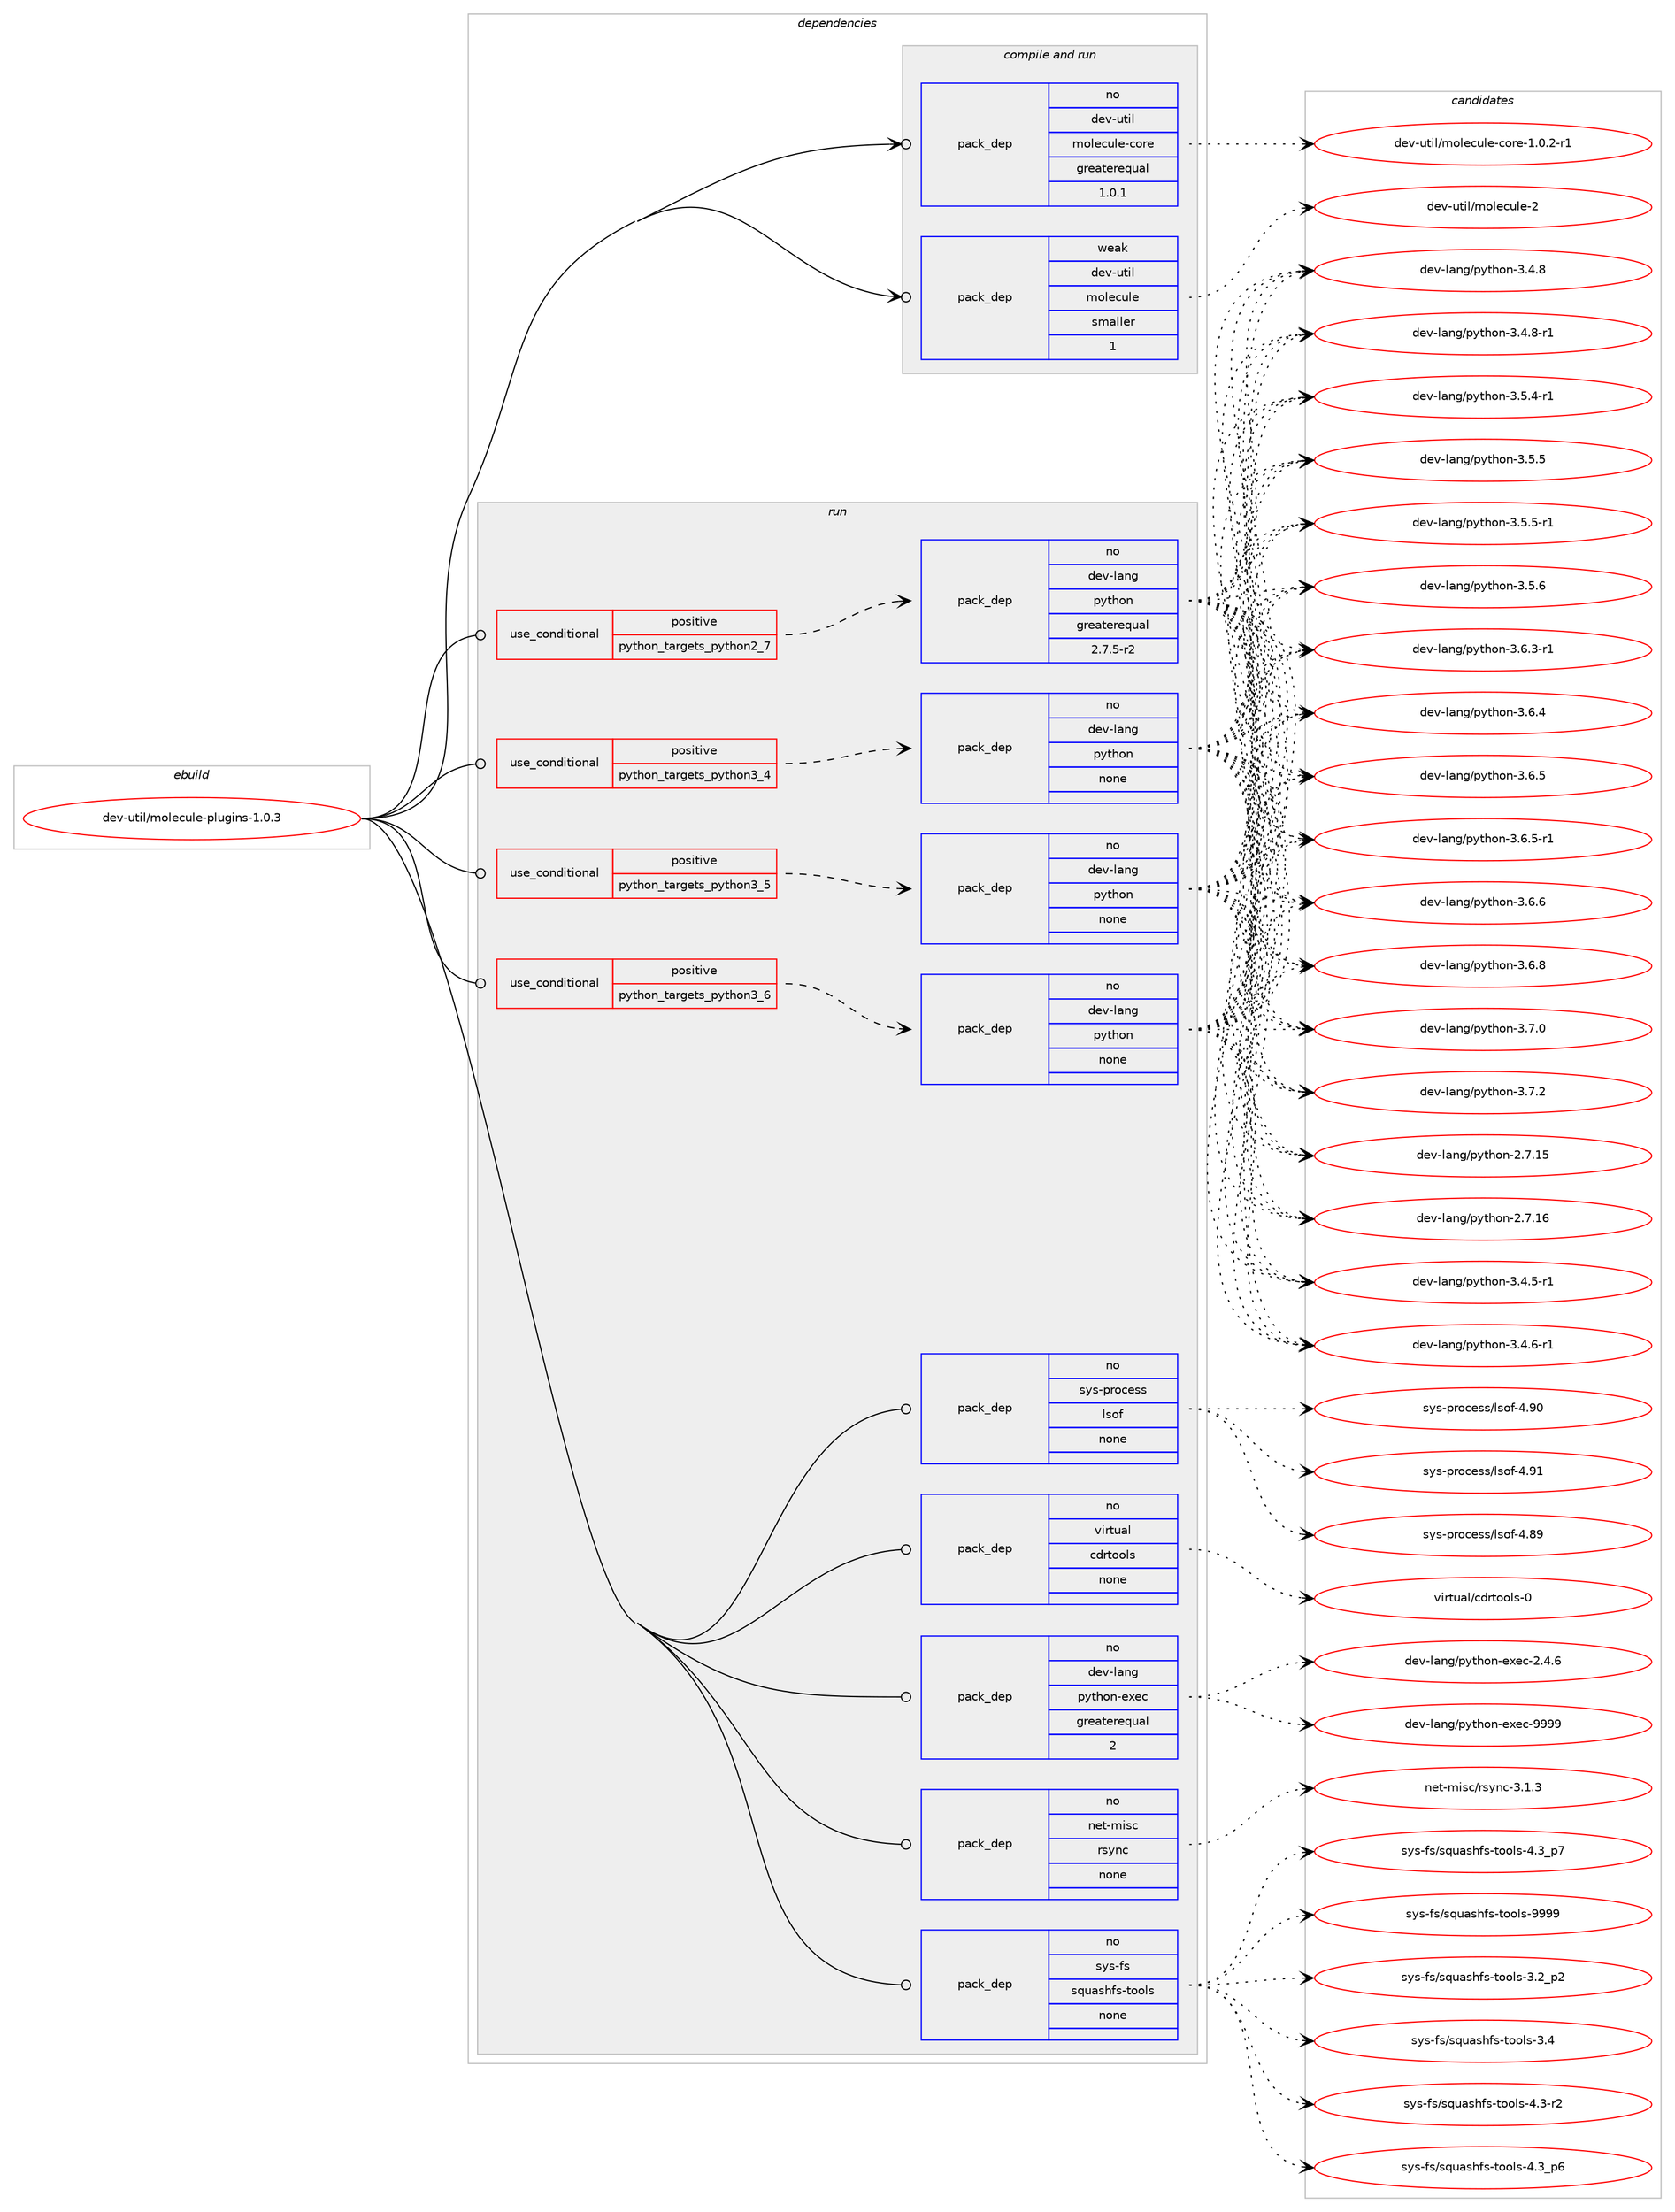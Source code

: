 digraph prolog {

# *************
# Graph options
# *************

newrank=true;
concentrate=true;
compound=true;
graph [rankdir=LR,fontname=Helvetica,fontsize=10,ranksep=1.5];#, ranksep=2.5, nodesep=0.2];
edge  [arrowhead=vee];
node  [fontname=Helvetica,fontsize=10];

# **********
# The ebuild
# **********

subgraph cluster_leftcol {
color=gray;
rank=same;
label=<<i>ebuild</i>>;
id [label="dev-util/molecule-plugins-1.0.3", color=red, width=4, href="../dev-util/molecule-plugins-1.0.3.svg"];
}

# ****************
# The dependencies
# ****************

subgraph cluster_midcol {
color=gray;
label=<<i>dependencies</i>>;
subgraph cluster_compile {
fillcolor="#eeeeee";
style=filled;
label=<<i>compile</i>>;
}
subgraph cluster_compileandrun {
fillcolor="#eeeeee";
style=filled;
label=<<i>compile and run</i>>;
subgraph pack1099200 {
dependency1547631 [label=<<TABLE BORDER="0" CELLBORDER="1" CELLSPACING="0" CELLPADDING="4" WIDTH="220"><TR><TD ROWSPAN="6" CELLPADDING="30">pack_dep</TD></TR><TR><TD WIDTH="110">no</TD></TR><TR><TD>dev-util</TD></TR><TR><TD>molecule-core</TD></TR><TR><TD>greaterequal</TD></TR><TR><TD>1.0.1</TD></TR></TABLE>>, shape=none, color=blue];
}
id:e -> dependency1547631:w [weight=20,style="solid",arrowhead="odotvee"];
subgraph pack1099201 {
dependency1547632 [label=<<TABLE BORDER="0" CELLBORDER="1" CELLSPACING="0" CELLPADDING="4" WIDTH="220"><TR><TD ROWSPAN="6" CELLPADDING="30">pack_dep</TD></TR><TR><TD WIDTH="110">weak</TD></TR><TR><TD>dev-util</TD></TR><TR><TD>molecule</TD></TR><TR><TD>smaller</TD></TR><TR><TD>1</TD></TR></TABLE>>, shape=none, color=blue];
}
id:e -> dependency1547632:w [weight=20,style="solid",arrowhead="odotvee"];
}
subgraph cluster_run {
fillcolor="#eeeeee";
style=filled;
label=<<i>run</i>>;
subgraph cond424744 {
dependency1547633 [label=<<TABLE BORDER="0" CELLBORDER="1" CELLSPACING="0" CELLPADDING="4"><TR><TD ROWSPAN="3" CELLPADDING="10">use_conditional</TD></TR><TR><TD>positive</TD></TR><TR><TD>python_targets_python2_7</TD></TR></TABLE>>, shape=none, color=red];
subgraph pack1099202 {
dependency1547634 [label=<<TABLE BORDER="0" CELLBORDER="1" CELLSPACING="0" CELLPADDING="4" WIDTH="220"><TR><TD ROWSPAN="6" CELLPADDING="30">pack_dep</TD></TR><TR><TD WIDTH="110">no</TD></TR><TR><TD>dev-lang</TD></TR><TR><TD>python</TD></TR><TR><TD>greaterequal</TD></TR><TR><TD>2.7.5-r2</TD></TR></TABLE>>, shape=none, color=blue];
}
dependency1547633:e -> dependency1547634:w [weight=20,style="dashed",arrowhead="vee"];
}
id:e -> dependency1547633:w [weight=20,style="solid",arrowhead="odot"];
subgraph cond424745 {
dependency1547635 [label=<<TABLE BORDER="0" CELLBORDER="1" CELLSPACING="0" CELLPADDING="4"><TR><TD ROWSPAN="3" CELLPADDING="10">use_conditional</TD></TR><TR><TD>positive</TD></TR><TR><TD>python_targets_python3_4</TD></TR></TABLE>>, shape=none, color=red];
subgraph pack1099203 {
dependency1547636 [label=<<TABLE BORDER="0" CELLBORDER="1" CELLSPACING="0" CELLPADDING="4" WIDTH="220"><TR><TD ROWSPAN="6" CELLPADDING="30">pack_dep</TD></TR><TR><TD WIDTH="110">no</TD></TR><TR><TD>dev-lang</TD></TR><TR><TD>python</TD></TR><TR><TD>none</TD></TR><TR><TD></TD></TR></TABLE>>, shape=none, color=blue];
}
dependency1547635:e -> dependency1547636:w [weight=20,style="dashed",arrowhead="vee"];
}
id:e -> dependency1547635:w [weight=20,style="solid",arrowhead="odot"];
subgraph cond424746 {
dependency1547637 [label=<<TABLE BORDER="0" CELLBORDER="1" CELLSPACING="0" CELLPADDING="4"><TR><TD ROWSPAN="3" CELLPADDING="10">use_conditional</TD></TR><TR><TD>positive</TD></TR><TR><TD>python_targets_python3_5</TD></TR></TABLE>>, shape=none, color=red];
subgraph pack1099204 {
dependency1547638 [label=<<TABLE BORDER="0" CELLBORDER="1" CELLSPACING="0" CELLPADDING="4" WIDTH="220"><TR><TD ROWSPAN="6" CELLPADDING="30">pack_dep</TD></TR><TR><TD WIDTH="110">no</TD></TR><TR><TD>dev-lang</TD></TR><TR><TD>python</TD></TR><TR><TD>none</TD></TR><TR><TD></TD></TR></TABLE>>, shape=none, color=blue];
}
dependency1547637:e -> dependency1547638:w [weight=20,style="dashed",arrowhead="vee"];
}
id:e -> dependency1547637:w [weight=20,style="solid",arrowhead="odot"];
subgraph cond424747 {
dependency1547639 [label=<<TABLE BORDER="0" CELLBORDER="1" CELLSPACING="0" CELLPADDING="4"><TR><TD ROWSPAN="3" CELLPADDING="10">use_conditional</TD></TR><TR><TD>positive</TD></TR><TR><TD>python_targets_python3_6</TD></TR></TABLE>>, shape=none, color=red];
subgraph pack1099205 {
dependency1547640 [label=<<TABLE BORDER="0" CELLBORDER="1" CELLSPACING="0" CELLPADDING="4" WIDTH="220"><TR><TD ROWSPAN="6" CELLPADDING="30">pack_dep</TD></TR><TR><TD WIDTH="110">no</TD></TR><TR><TD>dev-lang</TD></TR><TR><TD>python</TD></TR><TR><TD>none</TD></TR><TR><TD></TD></TR></TABLE>>, shape=none, color=blue];
}
dependency1547639:e -> dependency1547640:w [weight=20,style="dashed",arrowhead="vee"];
}
id:e -> dependency1547639:w [weight=20,style="solid",arrowhead="odot"];
subgraph pack1099206 {
dependency1547641 [label=<<TABLE BORDER="0" CELLBORDER="1" CELLSPACING="0" CELLPADDING="4" WIDTH="220"><TR><TD ROWSPAN="6" CELLPADDING="30">pack_dep</TD></TR><TR><TD WIDTH="110">no</TD></TR><TR><TD>dev-lang</TD></TR><TR><TD>python-exec</TD></TR><TR><TD>greaterequal</TD></TR><TR><TD>2</TD></TR></TABLE>>, shape=none, color=blue];
}
id:e -> dependency1547641:w [weight=20,style="solid",arrowhead="odot"];
subgraph pack1099207 {
dependency1547642 [label=<<TABLE BORDER="0" CELLBORDER="1" CELLSPACING="0" CELLPADDING="4" WIDTH="220"><TR><TD ROWSPAN="6" CELLPADDING="30">pack_dep</TD></TR><TR><TD WIDTH="110">no</TD></TR><TR><TD>net-misc</TD></TR><TR><TD>rsync</TD></TR><TR><TD>none</TD></TR><TR><TD></TD></TR></TABLE>>, shape=none, color=blue];
}
id:e -> dependency1547642:w [weight=20,style="solid",arrowhead="odot"];
subgraph pack1099208 {
dependency1547643 [label=<<TABLE BORDER="0" CELLBORDER="1" CELLSPACING="0" CELLPADDING="4" WIDTH="220"><TR><TD ROWSPAN="6" CELLPADDING="30">pack_dep</TD></TR><TR><TD WIDTH="110">no</TD></TR><TR><TD>sys-fs</TD></TR><TR><TD>squashfs-tools</TD></TR><TR><TD>none</TD></TR><TR><TD></TD></TR></TABLE>>, shape=none, color=blue];
}
id:e -> dependency1547643:w [weight=20,style="solid",arrowhead="odot"];
subgraph pack1099209 {
dependency1547644 [label=<<TABLE BORDER="0" CELLBORDER="1" CELLSPACING="0" CELLPADDING="4" WIDTH="220"><TR><TD ROWSPAN="6" CELLPADDING="30">pack_dep</TD></TR><TR><TD WIDTH="110">no</TD></TR><TR><TD>sys-process</TD></TR><TR><TD>lsof</TD></TR><TR><TD>none</TD></TR><TR><TD></TD></TR></TABLE>>, shape=none, color=blue];
}
id:e -> dependency1547644:w [weight=20,style="solid",arrowhead="odot"];
subgraph pack1099210 {
dependency1547645 [label=<<TABLE BORDER="0" CELLBORDER="1" CELLSPACING="0" CELLPADDING="4" WIDTH="220"><TR><TD ROWSPAN="6" CELLPADDING="30">pack_dep</TD></TR><TR><TD WIDTH="110">no</TD></TR><TR><TD>virtual</TD></TR><TR><TD>cdrtools</TD></TR><TR><TD>none</TD></TR><TR><TD></TD></TR></TABLE>>, shape=none, color=blue];
}
id:e -> dependency1547645:w [weight=20,style="solid",arrowhead="odot"];
}
}

# **************
# The candidates
# **************

subgraph cluster_choices {
rank=same;
color=gray;
label=<<i>candidates</i>>;

subgraph choice1099200 {
color=black;
nodesep=1;
choice10010111845117116105108471091111081019911710810145991111141014549464846504511449 [label="dev-util/molecule-core-1.0.2-r1", color=red, width=4,href="../dev-util/molecule-core-1.0.2-r1.svg"];
dependency1547631:e -> choice10010111845117116105108471091111081019911710810145991111141014549464846504511449:w [style=dotted,weight="100"];
}
subgraph choice1099201 {
color=black;
nodesep=1;
choice1001011184511711610510847109111108101991171081014550 [label="dev-util/molecule-2", color=red, width=4,href="../dev-util/molecule-2.svg"];
dependency1547632:e -> choice1001011184511711610510847109111108101991171081014550:w [style=dotted,weight="100"];
}
subgraph choice1099202 {
color=black;
nodesep=1;
choice10010111845108971101034711212111610411111045504655464953 [label="dev-lang/python-2.7.15", color=red, width=4,href="../dev-lang/python-2.7.15.svg"];
choice10010111845108971101034711212111610411111045504655464954 [label="dev-lang/python-2.7.16", color=red, width=4,href="../dev-lang/python-2.7.16.svg"];
choice1001011184510897110103471121211161041111104551465246534511449 [label="dev-lang/python-3.4.5-r1", color=red, width=4,href="../dev-lang/python-3.4.5-r1.svg"];
choice1001011184510897110103471121211161041111104551465246544511449 [label="dev-lang/python-3.4.6-r1", color=red, width=4,href="../dev-lang/python-3.4.6-r1.svg"];
choice100101118451089711010347112121116104111110455146524656 [label="dev-lang/python-3.4.8", color=red, width=4,href="../dev-lang/python-3.4.8.svg"];
choice1001011184510897110103471121211161041111104551465246564511449 [label="dev-lang/python-3.4.8-r1", color=red, width=4,href="../dev-lang/python-3.4.8-r1.svg"];
choice1001011184510897110103471121211161041111104551465346524511449 [label="dev-lang/python-3.5.4-r1", color=red, width=4,href="../dev-lang/python-3.5.4-r1.svg"];
choice100101118451089711010347112121116104111110455146534653 [label="dev-lang/python-3.5.5", color=red, width=4,href="../dev-lang/python-3.5.5.svg"];
choice1001011184510897110103471121211161041111104551465346534511449 [label="dev-lang/python-3.5.5-r1", color=red, width=4,href="../dev-lang/python-3.5.5-r1.svg"];
choice100101118451089711010347112121116104111110455146534654 [label="dev-lang/python-3.5.6", color=red, width=4,href="../dev-lang/python-3.5.6.svg"];
choice1001011184510897110103471121211161041111104551465446514511449 [label="dev-lang/python-3.6.3-r1", color=red, width=4,href="../dev-lang/python-3.6.3-r1.svg"];
choice100101118451089711010347112121116104111110455146544652 [label="dev-lang/python-3.6.4", color=red, width=4,href="../dev-lang/python-3.6.4.svg"];
choice100101118451089711010347112121116104111110455146544653 [label="dev-lang/python-3.6.5", color=red, width=4,href="../dev-lang/python-3.6.5.svg"];
choice1001011184510897110103471121211161041111104551465446534511449 [label="dev-lang/python-3.6.5-r1", color=red, width=4,href="../dev-lang/python-3.6.5-r1.svg"];
choice100101118451089711010347112121116104111110455146544654 [label="dev-lang/python-3.6.6", color=red, width=4,href="../dev-lang/python-3.6.6.svg"];
choice100101118451089711010347112121116104111110455146544656 [label="dev-lang/python-3.6.8", color=red, width=4,href="../dev-lang/python-3.6.8.svg"];
choice100101118451089711010347112121116104111110455146554648 [label="dev-lang/python-3.7.0", color=red, width=4,href="../dev-lang/python-3.7.0.svg"];
choice100101118451089711010347112121116104111110455146554650 [label="dev-lang/python-3.7.2", color=red, width=4,href="../dev-lang/python-3.7.2.svg"];
dependency1547634:e -> choice10010111845108971101034711212111610411111045504655464953:w [style=dotted,weight="100"];
dependency1547634:e -> choice10010111845108971101034711212111610411111045504655464954:w [style=dotted,weight="100"];
dependency1547634:e -> choice1001011184510897110103471121211161041111104551465246534511449:w [style=dotted,weight="100"];
dependency1547634:e -> choice1001011184510897110103471121211161041111104551465246544511449:w [style=dotted,weight="100"];
dependency1547634:e -> choice100101118451089711010347112121116104111110455146524656:w [style=dotted,weight="100"];
dependency1547634:e -> choice1001011184510897110103471121211161041111104551465246564511449:w [style=dotted,weight="100"];
dependency1547634:e -> choice1001011184510897110103471121211161041111104551465346524511449:w [style=dotted,weight="100"];
dependency1547634:e -> choice100101118451089711010347112121116104111110455146534653:w [style=dotted,weight="100"];
dependency1547634:e -> choice1001011184510897110103471121211161041111104551465346534511449:w [style=dotted,weight="100"];
dependency1547634:e -> choice100101118451089711010347112121116104111110455146534654:w [style=dotted,weight="100"];
dependency1547634:e -> choice1001011184510897110103471121211161041111104551465446514511449:w [style=dotted,weight="100"];
dependency1547634:e -> choice100101118451089711010347112121116104111110455146544652:w [style=dotted,weight="100"];
dependency1547634:e -> choice100101118451089711010347112121116104111110455146544653:w [style=dotted,weight="100"];
dependency1547634:e -> choice1001011184510897110103471121211161041111104551465446534511449:w [style=dotted,weight="100"];
dependency1547634:e -> choice100101118451089711010347112121116104111110455146544654:w [style=dotted,weight="100"];
dependency1547634:e -> choice100101118451089711010347112121116104111110455146544656:w [style=dotted,weight="100"];
dependency1547634:e -> choice100101118451089711010347112121116104111110455146554648:w [style=dotted,weight="100"];
dependency1547634:e -> choice100101118451089711010347112121116104111110455146554650:w [style=dotted,weight="100"];
}
subgraph choice1099203 {
color=black;
nodesep=1;
choice10010111845108971101034711212111610411111045504655464953 [label="dev-lang/python-2.7.15", color=red, width=4,href="../dev-lang/python-2.7.15.svg"];
choice10010111845108971101034711212111610411111045504655464954 [label="dev-lang/python-2.7.16", color=red, width=4,href="../dev-lang/python-2.7.16.svg"];
choice1001011184510897110103471121211161041111104551465246534511449 [label="dev-lang/python-3.4.5-r1", color=red, width=4,href="../dev-lang/python-3.4.5-r1.svg"];
choice1001011184510897110103471121211161041111104551465246544511449 [label="dev-lang/python-3.4.6-r1", color=red, width=4,href="../dev-lang/python-3.4.6-r1.svg"];
choice100101118451089711010347112121116104111110455146524656 [label="dev-lang/python-3.4.8", color=red, width=4,href="../dev-lang/python-3.4.8.svg"];
choice1001011184510897110103471121211161041111104551465246564511449 [label="dev-lang/python-3.4.8-r1", color=red, width=4,href="../dev-lang/python-3.4.8-r1.svg"];
choice1001011184510897110103471121211161041111104551465346524511449 [label="dev-lang/python-3.5.4-r1", color=red, width=4,href="../dev-lang/python-3.5.4-r1.svg"];
choice100101118451089711010347112121116104111110455146534653 [label="dev-lang/python-3.5.5", color=red, width=4,href="../dev-lang/python-3.5.5.svg"];
choice1001011184510897110103471121211161041111104551465346534511449 [label="dev-lang/python-3.5.5-r1", color=red, width=4,href="../dev-lang/python-3.5.5-r1.svg"];
choice100101118451089711010347112121116104111110455146534654 [label="dev-lang/python-3.5.6", color=red, width=4,href="../dev-lang/python-3.5.6.svg"];
choice1001011184510897110103471121211161041111104551465446514511449 [label="dev-lang/python-3.6.3-r1", color=red, width=4,href="../dev-lang/python-3.6.3-r1.svg"];
choice100101118451089711010347112121116104111110455146544652 [label="dev-lang/python-3.6.4", color=red, width=4,href="../dev-lang/python-3.6.4.svg"];
choice100101118451089711010347112121116104111110455146544653 [label="dev-lang/python-3.6.5", color=red, width=4,href="../dev-lang/python-3.6.5.svg"];
choice1001011184510897110103471121211161041111104551465446534511449 [label="dev-lang/python-3.6.5-r1", color=red, width=4,href="../dev-lang/python-3.6.5-r1.svg"];
choice100101118451089711010347112121116104111110455146544654 [label="dev-lang/python-3.6.6", color=red, width=4,href="../dev-lang/python-3.6.6.svg"];
choice100101118451089711010347112121116104111110455146544656 [label="dev-lang/python-3.6.8", color=red, width=4,href="../dev-lang/python-3.6.8.svg"];
choice100101118451089711010347112121116104111110455146554648 [label="dev-lang/python-3.7.0", color=red, width=4,href="../dev-lang/python-3.7.0.svg"];
choice100101118451089711010347112121116104111110455146554650 [label="dev-lang/python-3.7.2", color=red, width=4,href="../dev-lang/python-3.7.2.svg"];
dependency1547636:e -> choice10010111845108971101034711212111610411111045504655464953:w [style=dotted,weight="100"];
dependency1547636:e -> choice10010111845108971101034711212111610411111045504655464954:w [style=dotted,weight="100"];
dependency1547636:e -> choice1001011184510897110103471121211161041111104551465246534511449:w [style=dotted,weight="100"];
dependency1547636:e -> choice1001011184510897110103471121211161041111104551465246544511449:w [style=dotted,weight="100"];
dependency1547636:e -> choice100101118451089711010347112121116104111110455146524656:w [style=dotted,weight="100"];
dependency1547636:e -> choice1001011184510897110103471121211161041111104551465246564511449:w [style=dotted,weight="100"];
dependency1547636:e -> choice1001011184510897110103471121211161041111104551465346524511449:w [style=dotted,weight="100"];
dependency1547636:e -> choice100101118451089711010347112121116104111110455146534653:w [style=dotted,weight="100"];
dependency1547636:e -> choice1001011184510897110103471121211161041111104551465346534511449:w [style=dotted,weight="100"];
dependency1547636:e -> choice100101118451089711010347112121116104111110455146534654:w [style=dotted,weight="100"];
dependency1547636:e -> choice1001011184510897110103471121211161041111104551465446514511449:w [style=dotted,weight="100"];
dependency1547636:e -> choice100101118451089711010347112121116104111110455146544652:w [style=dotted,weight="100"];
dependency1547636:e -> choice100101118451089711010347112121116104111110455146544653:w [style=dotted,weight="100"];
dependency1547636:e -> choice1001011184510897110103471121211161041111104551465446534511449:w [style=dotted,weight="100"];
dependency1547636:e -> choice100101118451089711010347112121116104111110455146544654:w [style=dotted,weight="100"];
dependency1547636:e -> choice100101118451089711010347112121116104111110455146544656:w [style=dotted,weight="100"];
dependency1547636:e -> choice100101118451089711010347112121116104111110455146554648:w [style=dotted,weight="100"];
dependency1547636:e -> choice100101118451089711010347112121116104111110455146554650:w [style=dotted,weight="100"];
}
subgraph choice1099204 {
color=black;
nodesep=1;
choice10010111845108971101034711212111610411111045504655464953 [label="dev-lang/python-2.7.15", color=red, width=4,href="../dev-lang/python-2.7.15.svg"];
choice10010111845108971101034711212111610411111045504655464954 [label="dev-lang/python-2.7.16", color=red, width=4,href="../dev-lang/python-2.7.16.svg"];
choice1001011184510897110103471121211161041111104551465246534511449 [label="dev-lang/python-3.4.5-r1", color=red, width=4,href="../dev-lang/python-3.4.5-r1.svg"];
choice1001011184510897110103471121211161041111104551465246544511449 [label="dev-lang/python-3.4.6-r1", color=red, width=4,href="../dev-lang/python-3.4.6-r1.svg"];
choice100101118451089711010347112121116104111110455146524656 [label="dev-lang/python-3.4.8", color=red, width=4,href="../dev-lang/python-3.4.8.svg"];
choice1001011184510897110103471121211161041111104551465246564511449 [label="dev-lang/python-3.4.8-r1", color=red, width=4,href="../dev-lang/python-3.4.8-r1.svg"];
choice1001011184510897110103471121211161041111104551465346524511449 [label="dev-lang/python-3.5.4-r1", color=red, width=4,href="../dev-lang/python-3.5.4-r1.svg"];
choice100101118451089711010347112121116104111110455146534653 [label="dev-lang/python-3.5.5", color=red, width=4,href="../dev-lang/python-3.5.5.svg"];
choice1001011184510897110103471121211161041111104551465346534511449 [label="dev-lang/python-3.5.5-r1", color=red, width=4,href="../dev-lang/python-3.5.5-r1.svg"];
choice100101118451089711010347112121116104111110455146534654 [label="dev-lang/python-3.5.6", color=red, width=4,href="../dev-lang/python-3.5.6.svg"];
choice1001011184510897110103471121211161041111104551465446514511449 [label="dev-lang/python-3.6.3-r1", color=red, width=4,href="../dev-lang/python-3.6.3-r1.svg"];
choice100101118451089711010347112121116104111110455146544652 [label="dev-lang/python-3.6.4", color=red, width=4,href="../dev-lang/python-3.6.4.svg"];
choice100101118451089711010347112121116104111110455146544653 [label="dev-lang/python-3.6.5", color=red, width=4,href="../dev-lang/python-3.6.5.svg"];
choice1001011184510897110103471121211161041111104551465446534511449 [label="dev-lang/python-3.6.5-r1", color=red, width=4,href="../dev-lang/python-3.6.5-r1.svg"];
choice100101118451089711010347112121116104111110455146544654 [label="dev-lang/python-3.6.6", color=red, width=4,href="../dev-lang/python-3.6.6.svg"];
choice100101118451089711010347112121116104111110455146544656 [label="dev-lang/python-3.6.8", color=red, width=4,href="../dev-lang/python-3.6.8.svg"];
choice100101118451089711010347112121116104111110455146554648 [label="dev-lang/python-3.7.0", color=red, width=4,href="../dev-lang/python-3.7.0.svg"];
choice100101118451089711010347112121116104111110455146554650 [label="dev-lang/python-3.7.2", color=red, width=4,href="../dev-lang/python-3.7.2.svg"];
dependency1547638:e -> choice10010111845108971101034711212111610411111045504655464953:w [style=dotted,weight="100"];
dependency1547638:e -> choice10010111845108971101034711212111610411111045504655464954:w [style=dotted,weight="100"];
dependency1547638:e -> choice1001011184510897110103471121211161041111104551465246534511449:w [style=dotted,weight="100"];
dependency1547638:e -> choice1001011184510897110103471121211161041111104551465246544511449:w [style=dotted,weight="100"];
dependency1547638:e -> choice100101118451089711010347112121116104111110455146524656:w [style=dotted,weight="100"];
dependency1547638:e -> choice1001011184510897110103471121211161041111104551465246564511449:w [style=dotted,weight="100"];
dependency1547638:e -> choice1001011184510897110103471121211161041111104551465346524511449:w [style=dotted,weight="100"];
dependency1547638:e -> choice100101118451089711010347112121116104111110455146534653:w [style=dotted,weight="100"];
dependency1547638:e -> choice1001011184510897110103471121211161041111104551465346534511449:w [style=dotted,weight="100"];
dependency1547638:e -> choice100101118451089711010347112121116104111110455146534654:w [style=dotted,weight="100"];
dependency1547638:e -> choice1001011184510897110103471121211161041111104551465446514511449:w [style=dotted,weight="100"];
dependency1547638:e -> choice100101118451089711010347112121116104111110455146544652:w [style=dotted,weight="100"];
dependency1547638:e -> choice100101118451089711010347112121116104111110455146544653:w [style=dotted,weight="100"];
dependency1547638:e -> choice1001011184510897110103471121211161041111104551465446534511449:w [style=dotted,weight="100"];
dependency1547638:e -> choice100101118451089711010347112121116104111110455146544654:w [style=dotted,weight="100"];
dependency1547638:e -> choice100101118451089711010347112121116104111110455146544656:w [style=dotted,weight="100"];
dependency1547638:e -> choice100101118451089711010347112121116104111110455146554648:w [style=dotted,weight="100"];
dependency1547638:e -> choice100101118451089711010347112121116104111110455146554650:w [style=dotted,weight="100"];
}
subgraph choice1099205 {
color=black;
nodesep=1;
choice10010111845108971101034711212111610411111045504655464953 [label="dev-lang/python-2.7.15", color=red, width=4,href="../dev-lang/python-2.7.15.svg"];
choice10010111845108971101034711212111610411111045504655464954 [label="dev-lang/python-2.7.16", color=red, width=4,href="../dev-lang/python-2.7.16.svg"];
choice1001011184510897110103471121211161041111104551465246534511449 [label="dev-lang/python-3.4.5-r1", color=red, width=4,href="../dev-lang/python-3.4.5-r1.svg"];
choice1001011184510897110103471121211161041111104551465246544511449 [label="dev-lang/python-3.4.6-r1", color=red, width=4,href="../dev-lang/python-3.4.6-r1.svg"];
choice100101118451089711010347112121116104111110455146524656 [label="dev-lang/python-3.4.8", color=red, width=4,href="../dev-lang/python-3.4.8.svg"];
choice1001011184510897110103471121211161041111104551465246564511449 [label="dev-lang/python-3.4.8-r1", color=red, width=4,href="../dev-lang/python-3.4.8-r1.svg"];
choice1001011184510897110103471121211161041111104551465346524511449 [label="dev-lang/python-3.5.4-r1", color=red, width=4,href="../dev-lang/python-3.5.4-r1.svg"];
choice100101118451089711010347112121116104111110455146534653 [label="dev-lang/python-3.5.5", color=red, width=4,href="../dev-lang/python-3.5.5.svg"];
choice1001011184510897110103471121211161041111104551465346534511449 [label="dev-lang/python-3.5.5-r1", color=red, width=4,href="../dev-lang/python-3.5.5-r1.svg"];
choice100101118451089711010347112121116104111110455146534654 [label="dev-lang/python-3.5.6", color=red, width=4,href="../dev-lang/python-3.5.6.svg"];
choice1001011184510897110103471121211161041111104551465446514511449 [label="dev-lang/python-3.6.3-r1", color=red, width=4,href="../dev-lang/python-3.6.3-r1.svg"];
choice100101118451089711010347112121116104111110455146544652 [label="dev-lang/python-3.6.4", color=red, width=4,href="../dev-lang/python-3.6.4.svg"];
choice100101118451089711010347112121116104111110455146544653 [label="dev-lang/python-3.6.5", color=red, width=4,href="../dev-lang/python-3.6.5.svg"];
choice1001011184510897110103471121211161041111104551465446534511449 [label="dev-lang/python-3.6.5-r1", color=red, width=4,href="../dev-lang/python-3.6.5-r1.svg"];
choice100101118451089711010347112121116104111110455146544654 [label="dev-lang/python-3.6.6", color=red, width=4,href="../dev-lang/python-3.6.6.svg"];
choice100101118451089711010347112121116104111110455146544656 [label="dev-lang/python-3.6.8", color=red, width=4,href="../dev-lang/python-3.6.8.svg"];
choice100101118451089711010347112121116104111110455146554648 [label="dev-lang/python-3.7.0", color=red, width=4,href="../dev-lang/python-3.7.0.svg"];
choice100101118451089711010347112121116104111110455146554650 [label="dev-lang/python-3.7.2", color=red, width=4,href="../dev-lang/python-3.7.2.svg"];
dependency1547640:e -> choice10010111845108971101034711212111610411111045504655464953:w [style=dotted,weight="100"];
dependency1547640:e -> choice10010111845108971101034711212111610411111045504655464954:w [style=dotted,weight="100"];
dependency1547640:e -> choice1001011184510897110103471121211161041111104551465246534511449:w [style=dotted,weight="100"];
dependency1547640:e -> choice1001011184510897110103471121211161041111104551465246544511449:w [style=dotted,weight="100"];
dependency1547640:e -> choice100101118451089711010347112121116104111110455146524656:w [style=dotted,weight="100"];
dependency1547640:e -> choice1001011184510897110103471121211161041111104551465246564511449:w [style=dotted,weight="100"];
dependency1547640:e -> choice1001011184510897110103471121211161041111104551465346524511449:w [style=dotted,weight="100"];
dependency1547640:e -> choice100101118451089711010347112121116104111110455146534653:w [style=dotted,weight="100"];
dependency1547640:e -> choice1001011184510897110103471121211161041111104551465346534511449:w [style=dotted,weight="100"];
dependency1547640:e -> choice100101118451089711010347112121116104111110455146534654:w [style=dotted,weight="100"];
dependency1547640:e -> choice1001011184510897110103471121211161041111104551465446514511449:w [style=dotted,weight="100"];
dependency1547640:e -> choice100101118451089711010347112121116104111110455146544652:w [style=dotted,weight="100"];
dependency1547640:e -> choice100101118451089711010347112121116104111110455146544653:w [style=dotted,weight="100"];
dependency1547640:e -> choice1001011184510897110103471121211161041111104551465446534511449:w [style=dotted,weight="100"];
dependency1547640:e -> choice100101118451089711010347112121116104111110455146544654:w [style=dotted,weight="100"];
dependency1547640:e -> choice100101118451089711010347112121116104111110455146544656:w [style=dotted,weight="100"];
dependency1547640:e -> choice100101118451089711010347112121116104111110455146554648:w [style=dotted,weight="100"];
dependency1547640:e -> choice100101118451089711010347112121116104111110455146554650:w [style=dotted,weight="100"];
}
subgraph choice1099206 {
color=black;
nodesep=1;
choice1001011184510897110103471121211161041111104510112010199455046524654 [label="dev-lang/python-exec-2.4.6", color=red, width=4,href="../dev-lang/python-exec-2.4.6.svg"];
choice10010111845108971101034711212111610411111045101120101994557575757 [label="dev-lang/python-exec-9999", color=red, width=4,href="../dev-lang/python-exec-9999.svg"];
dependency1547641:e -> choice1001011184510897110103471121211161041111104510112010199455046524654:w [style=dotted,weight="100"];
dependency1547641:e -> choice10010111845108971101034711212111610411111045101120101994557575757:w [style=dotted,weight="100"];
}
subgraph choice1099207 {
color=black;
nodesep=1;
choice11010111645109105115994711411512111099455146494651 [label="net-misc/rsync-3.1.3", color=red, width=4,href="../net-misc/rsync-3.1.3.svg"];
dependency1547642:e -> choice11010111645109105115994711411512111099455146494651:w [style=dotted,weight="100"];
}
subgraph choice1099208 {
color=black;
nodesep=1;
choice11512111545102115471151131179711510410211545116111111108115455146509511250 [label="sys-fs/squashfs-tools-3.2_p2", color=red, width=4,href="../sys-fs/squashfs-tools-3.2_p2.svg"];
choice1151211154510211547115113117971151041021154511611111110811545514652 [label="sys-fs/squashfs-tools-3.4", color=red, width=4,href="../sys-fs/squashfs-tools-3.4.svg"];
choice11512111545102115471151131179711510410211545116111111108115455246514511450 [label="sys-fs/squashfs-tools-4.3-r2", color=red, width=4,href="../sys-fs/squashfs-tools-4.3-r2.svg"];
choice11512111545102115471151131179711510410211545116111111108115455246519511254 [label="sys-fs/squashfs-tools-4.3_p6", color=red, width=4,href="../sys-fs/squashfs-tools-4.3_p6.svg"];
choice11512111545102115471151131179711510410211545116111111108115455246519511255 [label="sys-fs/squashfs-tools-4.3_p7", color=red, width=4,href="../sys-fs/squashfs-tools-4.3_p7.svg"];
choice115121115451021154711511311797115104102115451161111111081154557575757 [label="sys-fs/squashfs-tools-9999", color=red, width=4,href="../sys-fs/squashfs-tools-9999.svg"];
dependency1547643:e -> choice11512111545102115471151131179711510410211545116111111108115455146509511250:w [style=dotted,weight="100"];
dependency1547643:e -> choice1151211154510211547115113117971151041021154511611111110811545514652:w [style=dotted,weight="100"];
dependency1547643:e -> choice11512111545102115471151131179711510410211545116111111108115455246514511450:w [style=dotted,weight="100"];
dependency1547643:e -> choice11512111545102115471151131179711510410211545116111111108115455246519511254:w [style=dotted,weight="100"];
dependency1547643:e -> choice11512111545102115471151131179711510410211545116111111108115455246519511255:w [style=dotted,weight="100"];
dependency1547643:e -> choice115121115451021154711511311797115104102115451161111111081154557575757:w [style=dotted,weight="100"];
}
subgraph choice1099209 {
color=black;
nodesep=1;
choice1151211154511211411199101115115471081151111024552465657 [label="sys-process/lsof-4.89", color=red, width=4,href="../sys-process/lsof-4.89.svg"];
choice1151211154511211411199101115115471081151111024552465748 [label="sys-process/lsof-4.90", color=red, width=4,href="../sys-process/lsof-4.90.svg"];
choice1151211154511211411199101115115471081151111024552465749 [label="sys-process/lsof-4.91", color=red, width=4,href="../sys-process/lsof-4.91.svg"];
dependency1547644:e -> choice1151211154511211411199101115115471081151111024552465657:w [style=dotted,weight="100"];
dependency1547644:e -> choice1151211154511211411199101115115471081151111024552465748:w [style=dotted,weight="100"];
dependency1547644:e -> choice1151211154511211411199101115115471081151111024552465749:w [style=dotted,weight="100"];
}
subgraph choice1099210 {
color=black;
nodesep=1;
choice1181051141161179710847991001141161111111081154548 [label="virtual/cdrtools-0", color=red, width=4,href="../virtual/cdrtools-0.svg"];
dependency1547645:e -> choice1181051141161179710847991001141161111111081154548:w [style=dotted,weight="100"];
}
}

}
